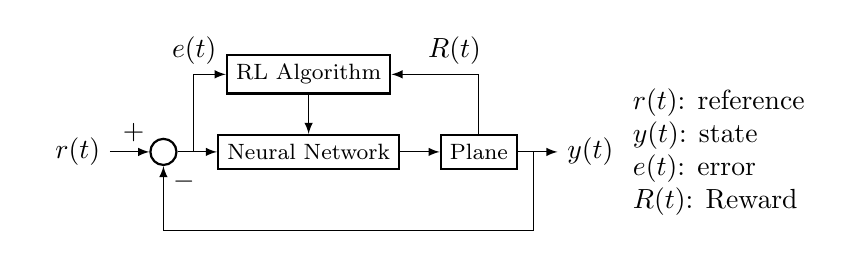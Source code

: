 %%% ==================== RLC_architecture ====================
% The figure of Reinforcement Learning Controller architecture.
% Author: Wu, Po Hsun
% Date: May 28, 2022
%
\tikzstyle{circlenode}=[circle, draw=black, thick, minimum size=1mm]
\tikzstyle{squarednode}=[rectangle, draw=black, thick, minimum size=0mm, font=\footnotesize]

\begin{tikzpicture}[
    ->, >={latex},
    node distance=0.5cm,
    every state/.style={thick}
    ]
    % ---------- Nodes ----------
    \node[]             (input)                                 {$r(t)$};
    \node[circlenode]   (sum)           [right=of input]        {};
    \node[squarednode]  (controller)    [right=of sum]          {Neural Network};
    \node[squarednode]  (plane)         [right=of controller]     {Plane};
    \node[]             (output)        [right=of plane]        {$y(t)$};
    \node[squarednode]  (RL_algorithm)  [above=of controller]   {RL Algorithm};

    % ---------- Lines ----------
    \draw[] (input.east) -- (sum.west);
    \draw[] (sum.east) -- (controller.west);
    \draw[] (controller.east) -- (plane.west);
    \draw[] ($(plane.east)+(0.2,0)$) -- ++(0,-1) -| ($(sum.south)$);
    \draw[] (plane.east) -- (output.west);

    \draw[] (RL_algorithm.south) -- (controller.north);
    \draw[] (plane.north) |- (RL_algorithm.east);
    \draw[] ($(sum.east)+(0.2,0)$) |- (RL_algorithm.west);

    % ---------- Symbols ----------
    \node[right] at ($(sum.south)+(0,-0.2)$)            {$-$};
    \node[above] at ($(sum.west)+(-0.2,0)$)             {$+$};
    \node[above] at ($(RL_algorithm.east)+(0.8,0)$)     {$R(t)$};
    \node[above] at ($(RL_algorithm.west)+(-0.4,0)$)    {$e(t)$};

    % ---------- Legend ----------
    \node[right, align=left] at (output.east) {
        $r(t)$: reference \\
        $y(t)$: state \\
        $e(t)$: error \\
        $R(t)$: Reward
    };

\end{tikzpicture}